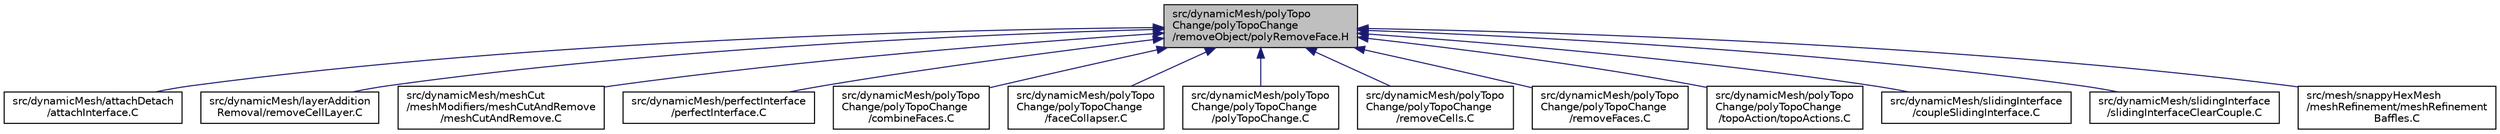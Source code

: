 digraph "src/dynamicMesh/polyTopoChange/polyTopoChange/removeObject/polyRemoveFace.H"
{
  bgcolor="transparent";
  edge [fontname="Helvetica",fontsize="10",labelfontname="Helvetica",labelfontsize="10"];
  node [fontname="Helvetica",fontsize="10",shape=record];
  Node55 [label="src/dynamicMesh/polyTopo\lChange/polyTopoChange\l/removeObject/polyRemoveFace.H",height=0.2,width=0.4,color="black", fillcolor="grey75", style="filled", fontcolor="black"];
  Node55 -> Node56 [dir="back",color="midnightblue",fontsize="10",style="solid",fontname="Helvetica"];
  Node56 [label="src/dynamicMesh/attachDetach\l/attachInterface.C",height=0.2,width=0.4,color="black",URL="$a00374.html"];
  Node55 -> Node57 [dir="back",color="midnightblue",fontsize="10",style="solid",fontname="Helvetica"];
  Node57 [label="src/dynamicMesh/layerAddition\lRemoval/removeCellLayer.C",height=0.2,width=0.4,color="black",URL="$a00452.html"];
  Node55 -> Node58 [dir="back",color="midnightblue",fontsize="10",style="solid",fontname="Helvetica"];
  Node58 [label="src/dynamicMesh/meshCut\l/meshModifiers/meshCutAndRemove\l/meshCutAndRemove.C",height=0.2,width=0.4,color="black",URL="$a00515.html"];
  Node55 -> Node59 [dir="back",color="midnightblue",fontsize="10",style="solid",fontname="Helvetica"];
  Node59 [label="src/dynamicMesh/perfectInterface\l/perfectInterface.C",height=0.2,width=0.4,color="black",URL="$a00644.html",tooltip="Best thing is probably to look at attachDetach which does almost exactly the same but for the geometr..."];
  Node55 -> Node60 [dir="back",color="midnightblue",fontsize="10",style="solid",fontname="Helvetica"];
  Node60 [label="src/dynamicMesh/polyTopo\lChange/polyTopoChange\l/combineFaces.C",height=0.2,width=0.4,color="black",URL="$a00728.html"];
  Node55 -> Node61 [dir="back",color="midnightblue",fontsize="10",style="solid",fontname="Helvetica"];
  Node61 [label="src/dynamicMesh/polyTopo\lChange/polyTopoChange\l/faceCollapser.C",height=0.2,width=0.4,color="black",URL="$a00746.html"];
  Node55 -> Node62 [dir="back",color="midnightblue",fontsize="10",style="solid",fontname="Helvetica"];
  Node62 [label="src/dynamicMesh/polyTopo\lChange/polyTopoChange\l/polyTopoChange.C",height=0.2,width=0.4,color="black",URL="$a00788.html"];
  Node55 -> Node63 [dir="back",color="midnightblue",fontsize="10",style="solid",fontname="Helvetica"];
  Node63 [label="src/dynamicMesh/polyTopo\lChange/polyTopoChange\l/removeCells.C",height=0.2,width=0.4,color="black",URL="$a00818.html"];
  Node55 -> Node64 [dir="back",color="midnightblue",fontsize="10",style="solid",fontname="Helvetica"];
  Node64 [label="src/dynamicMesh/polyTopo\lChange/polyTopoChange\l/removeFaces.C",height=0.2,width=0.4,color="black",URL="$a41531.html"];
  Node55 -> Node65 [dir="back",color="midnightblue",fontsize="10",style="solid",fontname="Helvetica"];
  Node65 [label="src/dynamicMesh/polyTopo\lChange/polyTopoChange\l/topoAction/topoActions.C",height=0.2,width=0.4,color="black",URL="$a00854.html"];
  Node55 -> Node66 [dir="back",color="midnightblue",fontsize="10",style="solid",fontname="Helvetica"];
  Node66 [label="src/dynamicMesh/slidingInterface\l/coupleSlidingInterface.C",height=0.2,width=0.4,color="black",URL="$a00878.html"];
  Node55 -> Node67 [dir="back",color="midnightblue",fontsize="10",style="solid",fontname="Helvetica"];
  Node67 [label="src/dynamicMesh/slidingInterface\l/slidingInterfaceClearCouple.C",height=0.2,width=0.4,color="black",URL="$a00914.html"];
  Node55 -> Node68 [dir="back",color="midnightblue",fontsize="10",style="solid",fontname="Helvetica"];
  Node68 [label="src/mesh/snappyHexMesh\l/meshRefinement/meshRefinement\lBaffles.C",height=0.2,width=0.4,color="black",URL="$a07739.html"];
}
